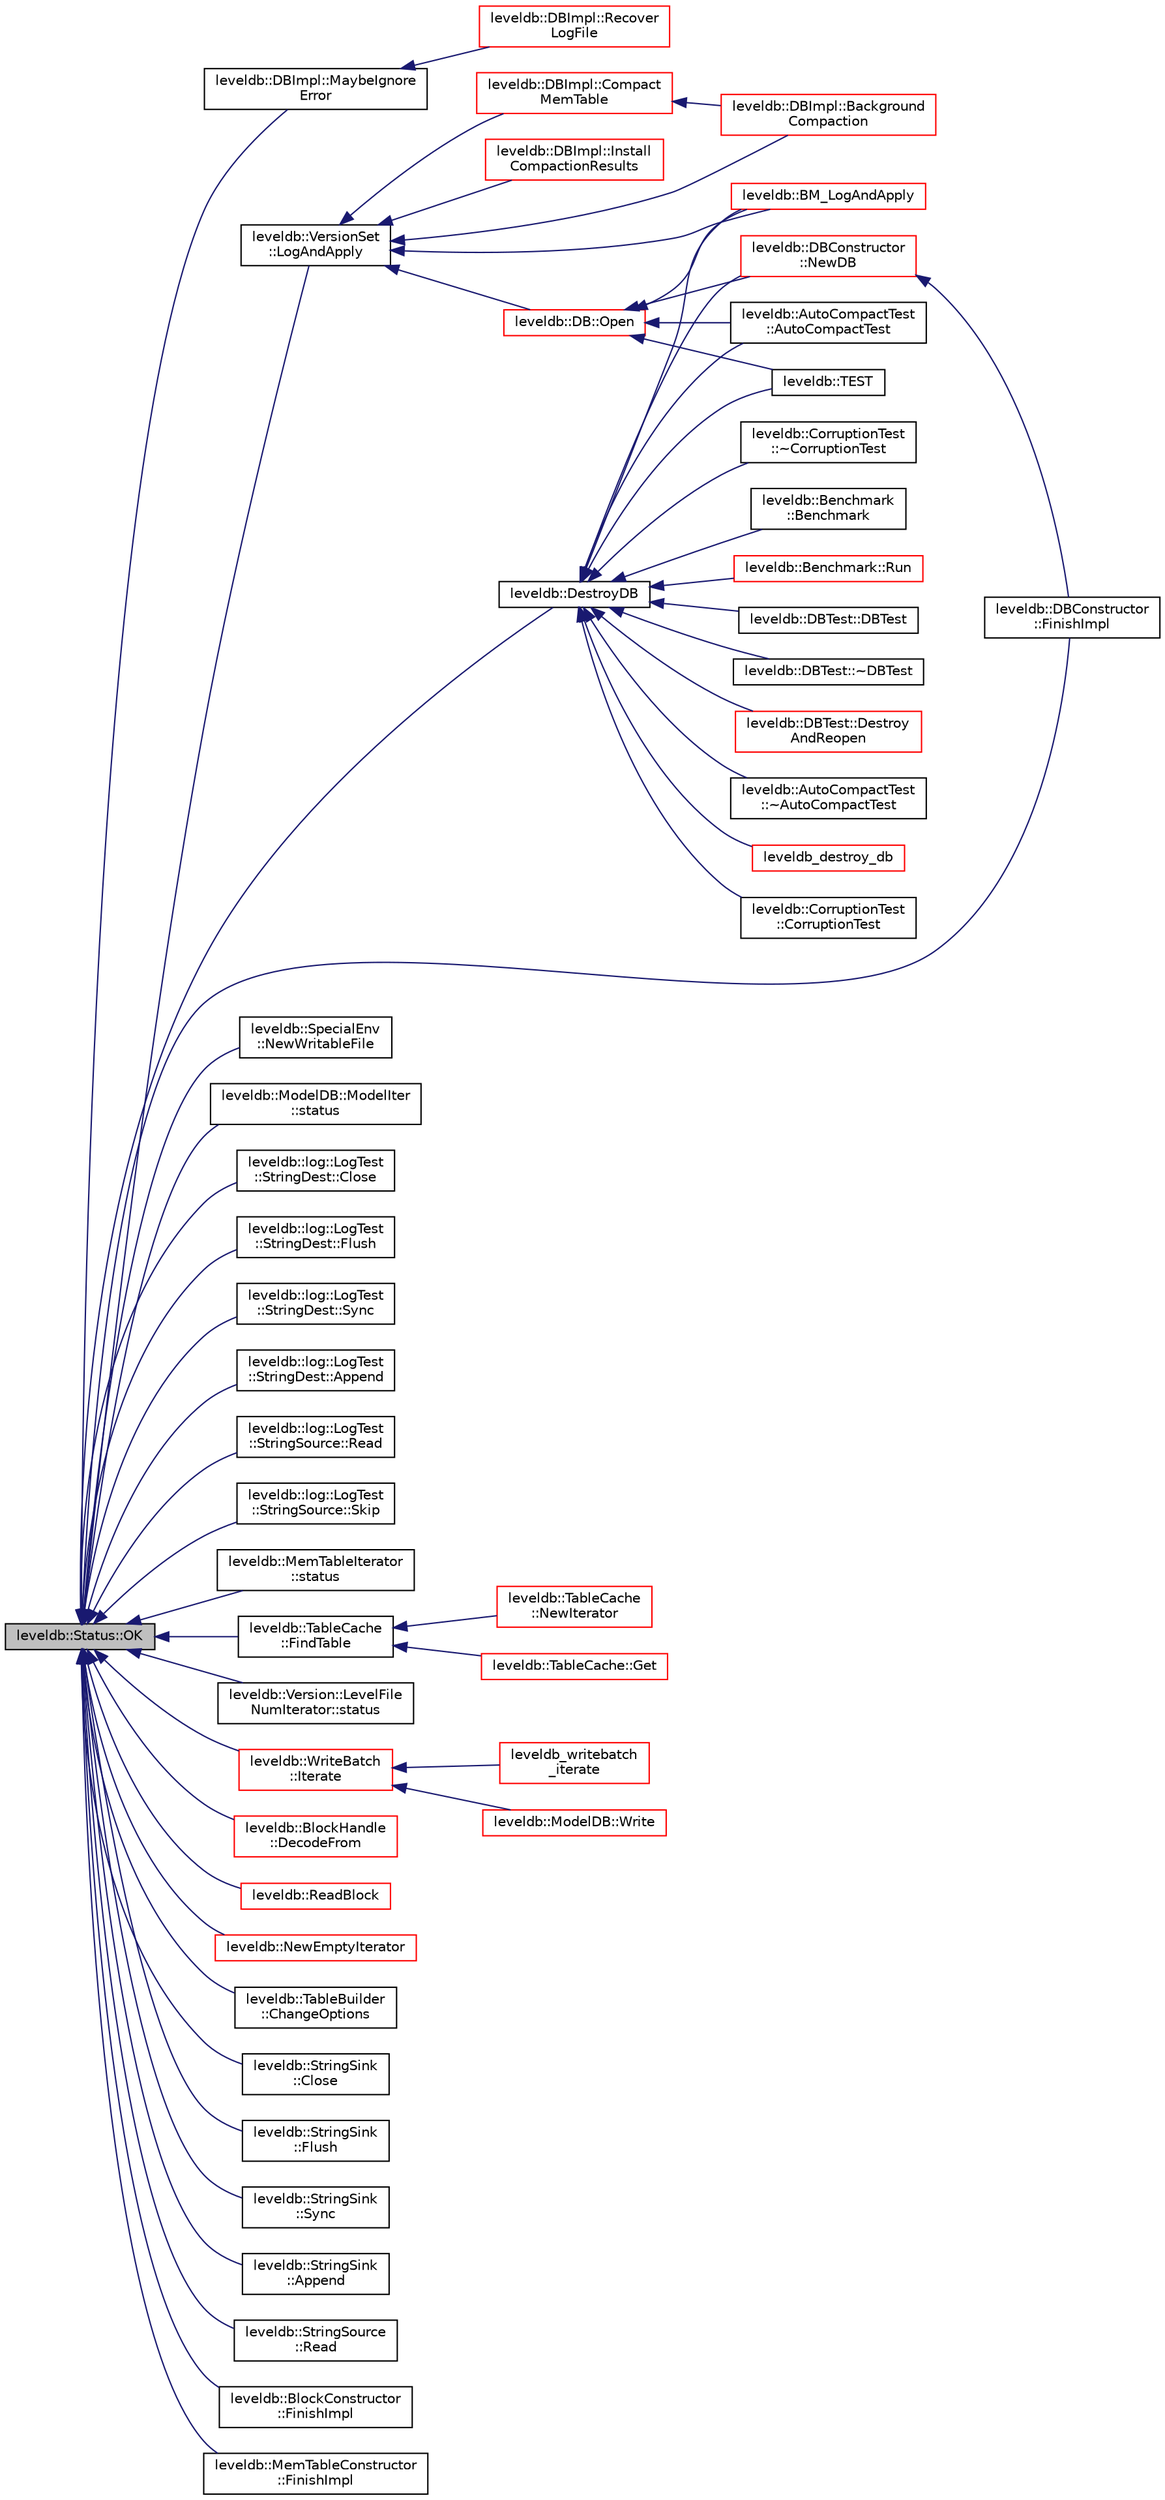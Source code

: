 digraph "leveldb::Status::OK"
{
  edge [fontname="Helvetica",fontsize="10",labelfontname="Helvetica",labelfontsize="10"];
  node [fontname="Helvetica",fontsize="10",shape=record];
  rankdir="LR";
  Node1 [label="leveldb::Status::OK",height=0.2,width=0.4,color="black", fillcolor="grey75", style="filled" fontcolor="black"];
  Node1 -> Node2 [dir="back",color="midnightblue",fontsize="10",style="solid"];
  Node2 [label="leveldb::DBImpl::MaybeIgnore\lError",height=0.2,width=0.4,color="black", fillcolor="white", style="filled",URL="$classleveldb_1_1_d_b_impl.html#ac957f408efe2e4a110ef3e45760bd5bf"];
  Node2 -> Node3 [dir="back",color="midnightblue",fontsize="10",style="solid"];
  Node3 [label="leveldb::DBImpl::Recover\lLogFile",height=0.2,width=0.4,color="red", fillcolor="white", style="filled",URL="$classleveldb_1_1_d_b_impl.html#ac9e2ce8c5013d78ba19e8417f94fdad8"];
  Node1 -> Node4 [dir="back",color="midnightblue",fontsize="10",style="solid"];
  Node4 [label="leveldb::DestroyDB",height=0.2,width=0.4,color="black", fillcolor="white", style="filled",URL="$namespaceleveldb.html#a5b0819d4d4adc2147b5e91a5553fd7dc"];
  Node4 -> Node5 [dir="back",color="midnightblue",fontsize="10",style="solid"];
  Node5 [label="leveldb::AutoCompactTest\l::AutoCompactTest",height=0.2,width=0.4,color="black", fillcolor="white", style="filled",URL="$classleveldb_1_1_auto_compact_test.html#a31fe0ded855f188fac1650c70849760c"];
  Node4 -> Node6 [dir="back",color="midnightblue",fontsize="10",style="solid"];
  Node6 [label="leveldb::AutoCompactTest\l::~AutoCompactTest",height=0.2,width=0.4,color="black", fillcolor="white", style="filled",URL="$classleveldb_1_1_auto_compact_test.html#a671873887bb99ee3731add4298a8df0b"];
  Node4 -> Node7 [dir="back",color="midnightblue",fontsize="10",style="solid"];
  Node7 [label="leveldb_destroy_db",height=0.2,width=0.4,color="red", fillcolor="white", style="filled",URL="$c_8h.html#a265873c54a9e6080278da4f957a6a183"];
  Node4 -> Node8 [dir="back",color="midnightblue",fontsize="10",style="solid"];
  Node8 [label="leveldb::CorruptionTest\l::CorruptionTest",height=0.2,width=0.4,color="black", fillcolor="white", style="filled",URL="$classleveldb_1_1_corruption_test.html#a9940767db260b1e4e60b8bcedc50217c"];
  Node4 -> Node9 [dir="back",color="midnightblue",fontsize="10",style="solid"];
  Node9 [label="leveldb::CorruptionTest\l::~CorruptionTest",height=0.2,width=0.4,color="black", fillcolor="white", style="filled",URL="$classleveldb_1_1_corruption_test.html#a4086f02f771d78d4ce242c14b0e392d9"];
  Node4 -> Node10 [dir="back",color="midnightblue",fontsize="10",style="solid"];
  Node10 [label="leveldb::Benchmark\l::Benchmark",height=0.2,width=0.4,color="black", fillcolor="white", style="filled",URL="$classleveldb_1_1_benchmark.html#a05d001d05283f6d1d589d417b42aa736"];
  Node4 -> Node11 [dir="back",color="midnightblue",fontsize="10",style="solid"];
  Node11 [label="leveldb::Benchmark::Run",height=0.2,width=0.4,color="red", fillcolor="white", style="filled",URL="$classleveldb_1_1_benchmark.html#a2f262afa0c7d10fcf531fe9657fba490"];
  Node4 -> Node12 [dir="back",color="midnightblue",fontsize="10",style="solid"];
  Node12 [label="leveldb::DBTest::DBTest",height=0.2,width=0.4,color="black", fillcolor="white", style="filled",URL="$classleveldb_1_1_d_b_test.html#afc6fc9512e900de6ee10c5db15b22930"];
  Node4 -> Node13 [dir="back",color="midnightblue",fontsize="10",style="solid"];
  Node13 [label="leveldb::DBTest::~DBTest",height=0.2,width=0.4,color="black", fillcolor="white", style="filled",URL="$classleveldb_1_1_d_b_test.html#a2268045d59c3a74bba03877819e36b55"];
  Node4 -> Node14 [dir="back",color="midnightblue",fontsize="10",style="solid"];
  Node14 [label="leveldb::DBTest::Destroy\lAndReopen",height=0.2,width=0.4,color="red", fillcolor="white", style="filled",URL="$classleveldb_1_1_d_b_test.html#ab798a43e7feab6dddc8fa1eb7a5f61f6"];
  Node4 -> Node15 [dir="back",color="midnightblue",fontsize="10",style="solid"];
  Node15 [label="leveldb::TEST",height=0.2,width=0.4,color="black", fillcolor="white", style="filled",URL="$namespaceleveldb.html#a88d6fdcb16ed4edc65da40f383e6f23b"];
  Node4 -> Node16 [dir="back",color="midnightblue",fontsize="10",style="solid"];
  Node16 [label="leveldb::BM_LogAndApply",height=0.2,width=0.4,color="red", fillcolor="white", style="filled",URL="$namespaceleveldb.html#af9cf6ec167c9b6f25fd050ab6fb67a90"];
  Node4 -> Node17 [dir="back",color="midnightblue",fontsize="10",style="solid"];
  Node17 [label="leveldb::DBConstructor\l::NewDB",height=0.2,width=0.4,color="red", fillcolor="white", style="filled",URL="$classleveldb_1_1_d_b_constructor.html#ac48bfe871db8558b57427843465e6c65"];
  Node17 -> Node18 [dir="back",color="midnightblue",fontsize="10",style="solid"];
  Node18 [label="leveldb::DBConstructor\l::FinishImpl",height=0.2,width=0.4,color="black", fillcolor="white", style="filled",URL="$classleveldb_1_1_d_b_constructor.html#a554d8e348d9135ff72a43a03c647c261"];
  Node1 -> Node19 [dir="back",color="midnightblue",fontsize="10",style="solid"];
  Node19 [label="leveldb::SpecialEnv\l::NewWritableFile",height=0.2,width=0.4,color="black", fillcolor="white", style="filled",URL="$classleveldb_1_1_special_env.html#a2a8b88051ccc5f957321d47af0dae5ed"];
  Node1 -> Node20 [dir="back",color="midnightblue",fontsize="10",style="solid"];
  Node20 [label="leveldb::ModelDB::ModelIter\l::status",height=0.2,width=0.4,color="black", fillcolor="white", style="filled",URL="$classleveldb_1_1_model_d_b_1_1_model_iter.html#a4798d61aefbd89c93ca7ac753b695a11"];
  Node1 -> Node21 [dir="back",color="midnightblue",fontsize="10",style="solid"];
  Node21 [label="leveldb::log::LogTest\l::StringDest::Close",height=0.2,width=0.4,color="black", fillcolor="white", style="filled",URL="$classleveldb_1_1log_1_1_log_test_1_1_string_dest.html#a38df1bcf8935024e4f285a58659b2718"];
  Node1 -> Node22 [dir="back",color="midnightblue",fontsize="10",style="solid"];
  Node22 [label="leveldb::log::LogTest\l::StringDest::Flush",height=0.2,width=0.4,color="black", fillcolor="white", style="filled",URL="$classleveldb_1_1log_1_1_log_test_1_1_string_dest.html#a697cde4f8abd492d7a00fc44254af051"];
  Node1 -> Node23 [dir="back",color="midnightblue",fontsize="10",style="solid"];
  Node23 [label="leveldb::log::LogTest\l::StringDest::Sync",height=0.2,width=0.4,color="black", fillcolor="white", style="filled",URL="$classleveldb_1_1log_1_1_log_test_1_1_string_dest.html#a62d1a49e6d80f723dc28e8dca944b39a"];
  Node1 -> Node24 [dir="back",color="midnightblue",fontsize="10",style="solid"];
  Node24 [label="leveldb::log::LogTest\l::StringDest::Append",height=0.2,width=0.4,color="black", fillcolor="white", style="filled",URL="$classleveldb_1_1log_1_1_log_test_1_1_string_dest.html#a9760e8138f167b8b367232998cb53606"];
  Node1 -> Node25 [dir="back",color="midnightblue",fontsize="10",style="solid"];
  Node25 [label="leveldb::log::LogTest\l::StringSource::Read",height=0.2,width=0.4,color="black", fillcolor="white", style="filled",URL="$classleveldb_1_1log_1_1_log_test_1_1_string_source.html#a9a0ece28d3cc701007e4c816730deb6e"];
  Node1 -> Node26 [dir="back",color="midnightblue",fontsize="10",style="solid"];
  Node26 [label="leveldb::log::LogTest\l::StringSource::Skip",height=0.2,width=0.4,color="black", fillcolor="white", style="filled",URL="$classleveldb_1_1log_1_1_log_test_1_1_string_source.html#a33266e2d1e98780bd6a2720857a88100"];
  Node1 -> Node27 [dir="back",color="midnightblue",fontsize="10",style="solid"];
  Node27 [label="leveldb::MemTableIterator\l::status",height=0.2,width=0.4,color="black", fillcolor="white", style="filled",URL="$classleveldb_1_1_mem_table_iterator.html#a1669aab641ff394968c30581a6b63f2a"];
  Node1 -> Node28 [dir="back",color="midnightblue",fontsize="10",style="solid"];
  Node28 [label="leveldb::TableCache\l::FindTable",height=0.2,width=0.4,color="black", fillcolor="white", style="filled",URL="$classleveldb_1_1_table_cache.html#a7bdef9bd0719fb33021e5a638b979309"];
  Node28 -> Node29 [dir="back",color="midnightblue",fontsize="10",style="solid"];
  Node29 [label="leveldb::TableCache\l::NewIterator",height=0.2,width=0.4,color="red", fillcolor="white", style="filled",URL="$classleveldb_1_1_table_cache.html#afe8c83b1cbbf3bfc06c66a69611aa250"];
  Node28 -> Node30 [dir="back",color="midnightblue",fontsize="10",style="solid"];
  Node30 [label="leveldb::TableCache::Get",height=0.2,width=0.4,color="red", fillcolor="white", style="filled",URL="$classleveldb_1_1_table_cache.html#af43ba38b52742e9f5589321747535444"];
  Node1 -> Node31 [dir="back",color="midnightblue",fontsize="10",style="solid"];
  Node31 [label="leveldb::Version::LevelFile\lNumIterator::status",height=0.2,width=0.4,color="black", fillcolor="white", style="filled",URL="$classleveldb_1_1_version_1_1_level_file_num_iterator.html#a98bae41a244b6a5a6675a7f7b322281d"];
  Node1 -> Node32 [dir="back",color="midnightblue",fontsize="10",style="solid"];
  Node32 [label="leveldb::VersionSet\l::LogAndApply",height=0.2,width=0.4,color="black", fillcolor="white", style="filled",URL="$classleveldb_1_1_version_set.html#ac1d014901be7095ace1aaec0cf391fb6"];
  Node32 -> Node33 [dir="back",color="midnightblue",fontsize="10",style="solid"];
  Node33 [label="leveldb::DBImpl::Compact\lMemTable",height=0.2,width=0.4,color="red", fillcolor="white", style="filled",URL="$classleveldb_1_1_d_b_impl.html#affe08e583b60dc854760d60f63db9364"];
  Node33 -> Node34 [dir="back",color="midnightblue",fontsize="10",style="solid"];
  Node34 [label="leveldb::DBImpl::Background\lCompaction",height=0.2,width=0.4,color="red", fillcolor="white", style="filled",URL="$classleveldb_1_1_d_b_impl.html#af8d8c2abc99da12f82a594b6a7d43e35"];
  Node32 -> Node34 [dir="back",color="midnightblue",fontsize="10",style="solid"];
  Node32 -> Node35 [dir="back",color="midnightblue",fontsize="10",style="solid"];
  Node35 [label="leveldb::DBImpl::Install\lCompactionResults",height=0.2,width=0.4,color="red", fillcolor="white", style="filled",URL="$classleveldb_1_1_d_b_impl.html#a2c3c024febfab909b6e0741a382178ad"];
  Node32 -> Node36 [dir="back",color="midnightblue",fontsize="10",style="solid"];
  Node36 [label="leveldb::DB::Open",height=0.2,width=0.4,color="red", fillcolor="white", style="filled",URL="$classleveldb_1_1_d_b.html#ac1da2b48e911287d86f3a3bfa0f851fe"];
  Node36 -> Node5 [dir="back",color="midnightblue",fontsize="10",style="solid"];
  Node36 -> Node15 [dir="back",color="midnightblue",fontsize="10",style="solid"];
  Node36 -> Node16 [dir="back",color="midnightblue",fontsize="10",style="solid"];
  Node36 -> Node17 [dir="back",color="midnightblue",fontsize="10",style="solid"];
  Node32 -> Node16 [dir="back",color="midnightblue",fontsize="10",style="solid"];
  Node1 -> Node37 [dir="back",color="midnightblue",fontsize="10",style="solid"];
  Node37 [label="leveldb::WriteBatch\l::Iterate",height=0.2,width=0.4,color="red", fillcolor="white", style="filled",URL="$classleveldb_1_1_write_batch.html#ac6cb5a360bb095f4e9a6e817c4322a9d"];
  Node37 -> Node38 [dir="back",color="midnightblue",fontsize="10",style="solid"];
  Node38 [label="leveldb_writebatch\l_iterate",height=0.2,width=0.4,color="red", fillcolor="white", style="filled",URL="$c_8h.html#aaba8eb336dc649672bfd273abc6c2514"];
  Node37 -> Node39 [dir="back",color="midnightblue",fontsize="10",style="solid"];
  Node39 [label="leveldb::ModelDB::Write",height=0.2,width=0.4,color="red", fillcolor="white", style="filled",URL="$classleveldb_1_1_model_d_b.html#ae3a20d2fc971376349b142b9c2d159be"];
  Node1 -> Node40 [dir="back",color="midnightblue",fontsize="10",style="solid"];
  Node40 [label="leveldb::BlockHandle\l::DecodeFrom",height=0.2,width=0.4,color="red", fillcolor="white", style="filled",URL="$classleveldb_1_1_block_handle.html#a1660fd202984d8d5bfa4bed6c5613621"];
  Node1 -> Node41 [dir="back",color="midnightblue",fontsize="10",style="solid"];
  Node41 [label="leveldb::ReadBlock",height=0.2,width=0.4,color="red", fillcolor="white", style="filled",URL="$namespaceleveldb.html#a63198fc7656081fd62695dade629790b"];
  Node1 -> Node42 [dir="back",color="midnightblue",fontsize="10",style="solid"];
  Node42 [label="leveldb::NewEmptyIterator",height=0.2,width=0.4,color="red", fillcolor="white", style="filled",URL="$namespaceleveldb.html#a3293c30e4a309a7293598b1db0f3e687"];
  Node1 -> Node43 [dir="back",color="midnightblue",fontsize="10",style="solid"];
  Node43 [label="leveldb::TableBuilder\l::ChangeOptions",height=0.2,width=0.4,color="black", fillcolor="white", style="filled",URL="$classleveldb_1_1_table_builder.html#a6e37a5ddc82161e8665f2fba08031c24"];
  Node1 -> Node44 [dir="back",color="midnightblue",fontsize="10",style="solid"];
  Node44 [label="leveldb::StringSink\l::Close",height=0.2,width=0.4,color="black", fillcolor="white", style="filled",URL="$classleveldb_1_1_string_sink.html#a40e2142f8078720ecbad8a1d48be6f48"];
  Node1 -> Node45 [dir="back",color="midnightblue",fontsize="10",style="solid"];
  Node45 [label="leveldb::StringSink\l::Flush",height=0.2,width=0.4,color="black", fillcolor="white", style="filled",URL="$classleveldb_1_1_string_sink.html#af8dc901a44e89b56726bde2782a41ab7"];
  Node1 -> Node46 [dir="back",color="midnightblue",fontsize="10",style="solid"];
  Node46 [label="leveldb::StringSink\l::Sync",height=0.2,width=0.4,color="black", fillcolor="white", style="filled",URL="$classleveldb_1_1_string_sink.html#a77f1f2b9797737fbd89211ba0bb9a93e"];
  Node1 -> Node47 [dir="back",color="midnightblue",fontsize="10",style="solid"];
  Node47 [label="leveldb::StringSink\l::Append",height=0.2,width=0.4,color="black", fillcolor="white", style="filled",URL="$classleveldb_1_1_string_sink.html#a10db68412947f16bde307677a663c241"];
  Node1 -> Node48 [dir="back",color="midnightblue",fontsize="10",style="solid"];
  Node48 [label="leveldb::StringSource\l::Read",height=0.2,width=0.4,color="black", fillcolor="white", style="filled",URL="$classleveldb_1_1_string_source.html#a7cf8d6ee4cd01cf514ce68326e6ec3c2"];
  Node1 -> Node49 [dir="back",color="midnightblue",fontsize="10",style="solid"];
  Node49 [label="leveldb::BlockConstructor\l::FinishImpl",height=0.2,width=0.4,color="black", fillcolor="white", style="filled",URL="$classleveldb_1_1_block_constructor.html#ae3f38f0769d34cb7d80776b8249f48ae"];
  Node1 -> Node50 [dir="back",color="midnightblue",fontsize="10",style="solid"];
  Node50 [label="leveldb::MemTableConstructor\l::FinishImpl",height=0.2,width=0.4,color="black", fillcolor="white", style="filled",URL="$classleveldb_1_1_mem_table_constructor.html#a78851e48bd187f231934e128ab050624"];
  Node1 -> Node18 [dir="back",color="midnightblue",fontsize="10",style="solid"];
}
